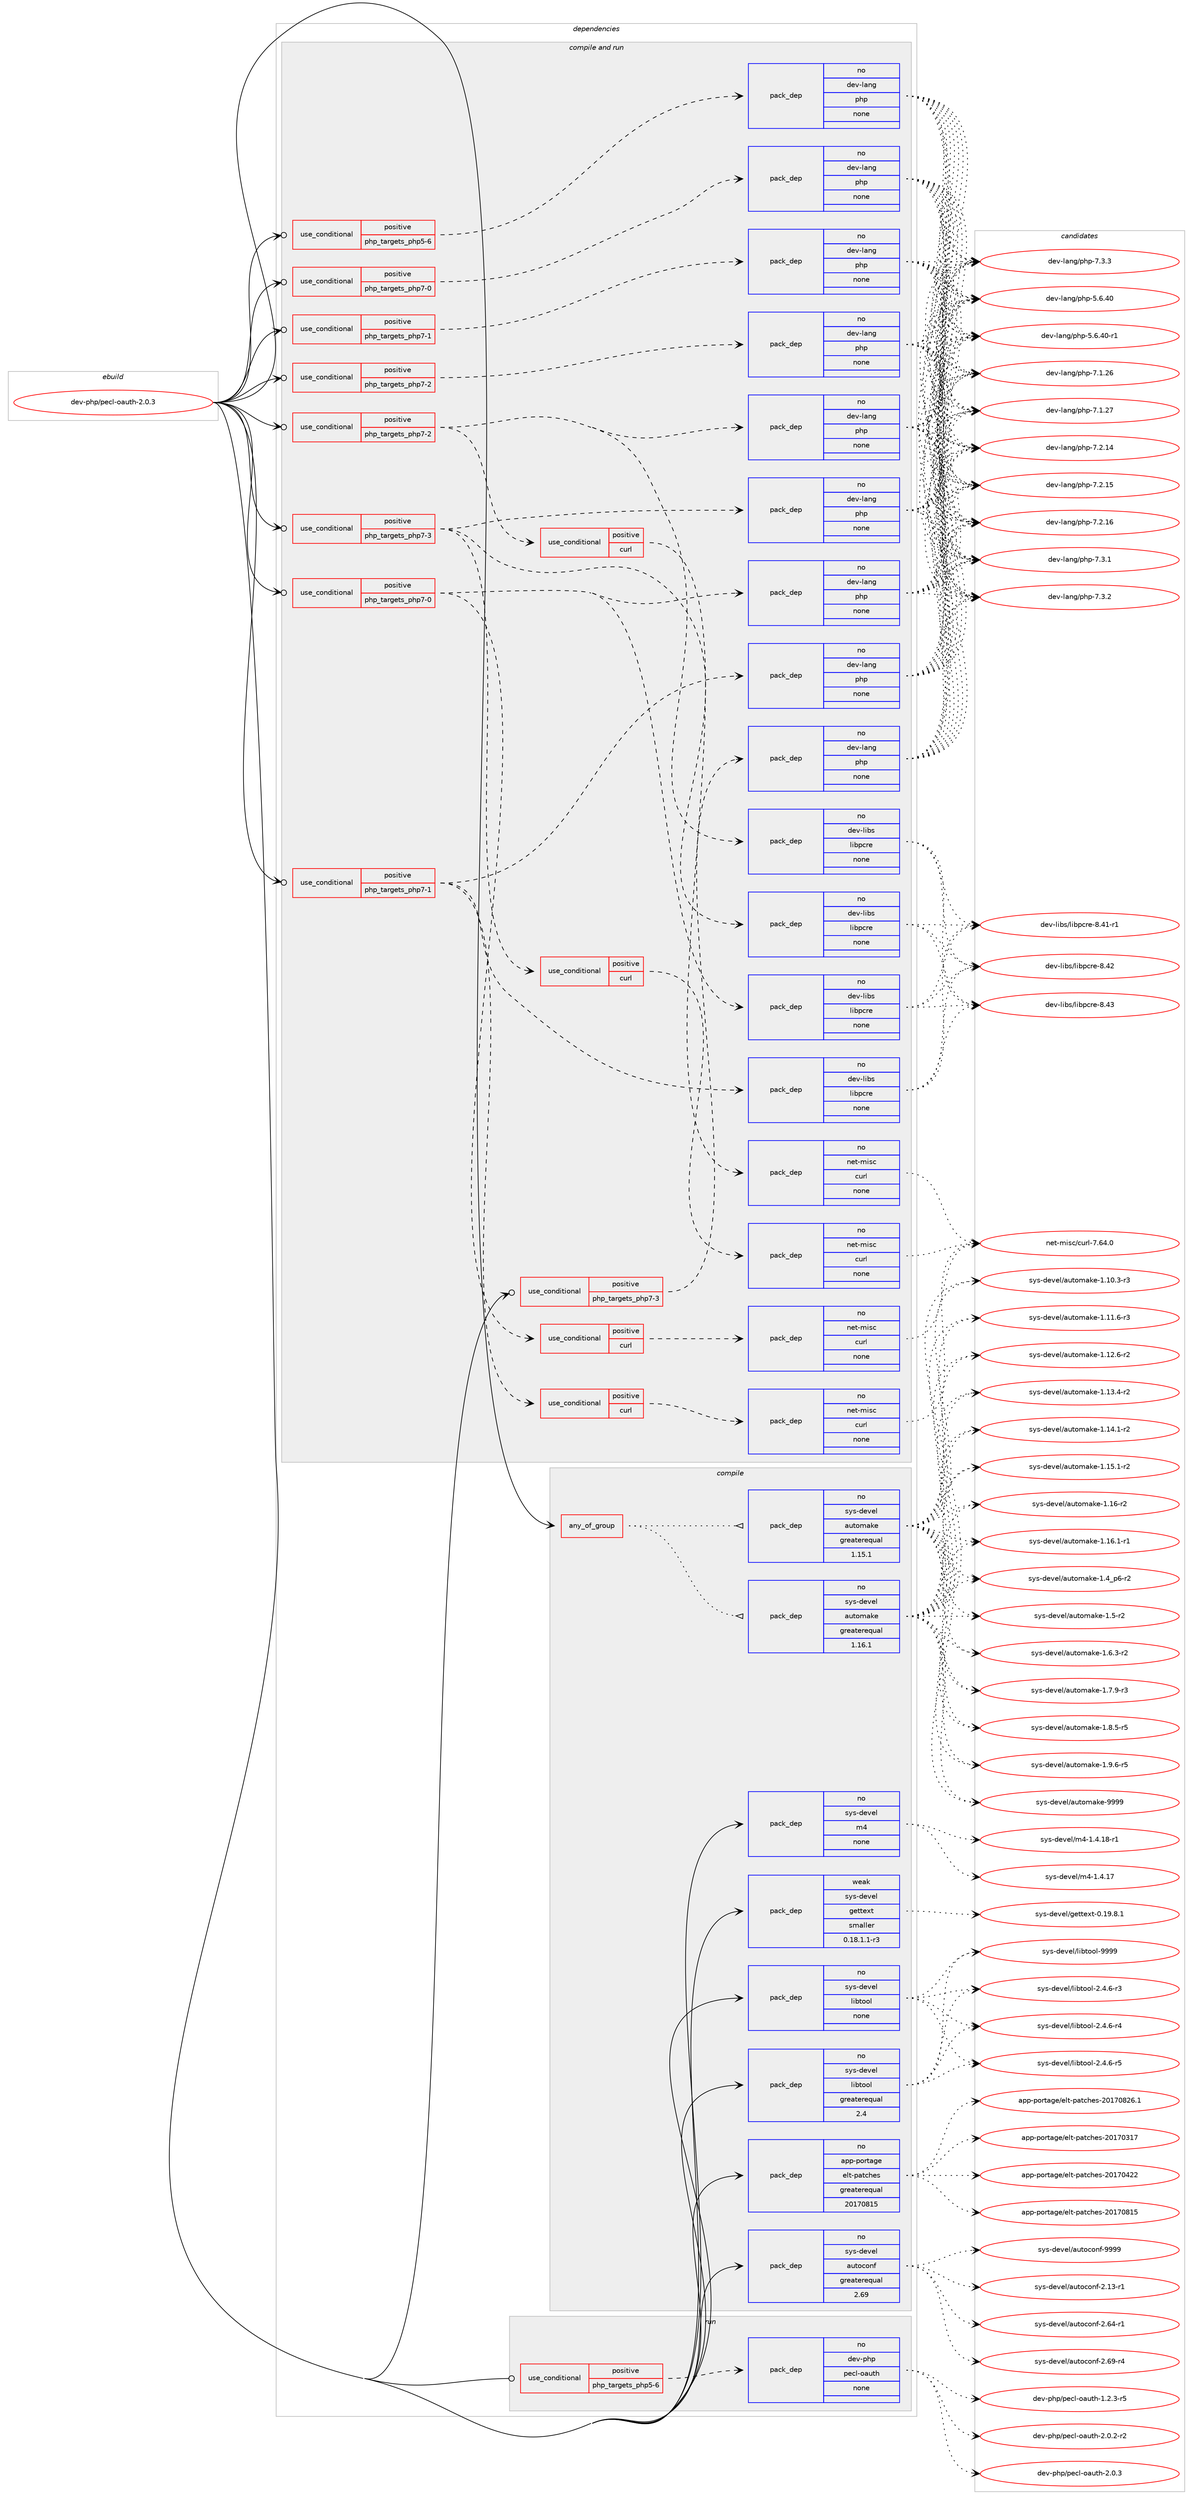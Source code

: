 digraph prolog {

# *************
# Graph options
# *************

newrank=true;
concentrate=true;
compound=true;
graph [rankdir=LR,fontname=Helvetica,fontsize=10,ranksep=1.5];#, ranksep=2.5, nodesep=0.2];
edge  [arrowhead=vee];
node  [fontname=Helvetica,fontsize=10];

# **********
# The ebuild
# **********

subgraph cluster_leftcol {
color=gray;
rank=same;
label=<<i>ebuild</i>>;
id [label="dev-php/pecl-oauth-2.0.3", color=red, width=4, href="../dev-php/pecl-oauth-2.0.3.svg"];
}

# ****************
# The dependencies
# ****************

subgraph cluster_midcol {
color=gray;
label=<<i>dependencies</i>>;
subgraph cluster_compile {
fillcolor="#eeeeee";
style=filled;
label=<<i>compile</i>>;
subgraph any22593 {
dependency1394749 [label=<<TABLE BORDER="0" CELLBORDER="1" CELLSPACING="0" CELLPADDING="4"><TR><TD CELLPADDING="10">any_of_group</TD></TR></TABLE>>, shape=none, color=red];subgraph pack1001825 {
dependency1394750 [label=<<TABLE BORDER="0" CELLBORDER="1" CELLSPACING="0" CELLPADDING="4" WIDTH="220"><TR><TD ROWSPAN="6" CELLPADDING="30">pack_dep</TD></TR><TR><TD WIDTH="110">no</TD></TR><TR><TD>sys-devel</TD></TR><TR><TD>automake</TD></TR><TR><TD>greaterequal</TD></TR><TR><TD>1.16.1</TD></TR></TABLE>>, shape=none, color=blue];
}
dependency1394749:e -> dependency1394750:w [weight=20,style="dotted",arrowhead="oinv"];
subgraph pack1001826 {
dependency1394751 [label=<<TABLE BORDER="0" CELLBORDER="1" CELLSPACING="0" CELLPADDING="4" WIDTH="220"><TR><TD ROWSPAN="6" CELLPADDING="30">pack_dep</TD></TR><TR><TD WIDTH="110">no</TD></TR><TR><TD>sys-devel</TD></TR><TR><TD>automake</TD></TR><TR><TD>greaterequal</TD></TR><TR><TD>1.15.1</TD></TR></TABLE>>, shape=none, color=blue];
}
dependency1394749:e -> dependency1394751:w [weight=20,style="dotted",arrowhead="oinv"];
}
id:e -> dependency1394749:w [weight=20,style="solid",arrowhead="vee"];
subgraph pack1001827 {
dependency1394752 [label=<<TABLE BORDER="0" CELLBORDER="1" CELLSPACING="0" CELLPADDING="4" WIDTH="220"><TR><TD ROWSPAN="6" CELLPADDING="30">pack_dep</TD></TR><TR><TD WIDTH="110">no</TD></TR><TR><TD>app-portage</TD></TR><TR><TD>elt-patches</TD></TR><TR><TD>greaterequal</TD></TR><TR><TD>20170815</TD></TR></TABLE>>, shape=none, color=blue];
}
id:e -> dependency1394752:w [weight=20,style="solid",arrowhead="vee"];
subgraph pack1001828 {
dependency1394753 [label=<<TABLE BORDER="0" CELLBORDER="1" CELLSPACING="0" CELLPADDING="4" WIDTH="220"><TR><TD ROWSPAN="6" CELLPADDING="30">pack_dep</TD></TR><TR><TD WIDTH="110">no</TD></TR><TR><TD>sys-devel</TD></TR><TR><TD>autoconf</TD></TR><TR><TD>greaterequal</TD></TR><TR><TD>2.69</TD></TR></TABLE>>, shape=none, color=blue];
}
id:e -> dependency1394753:w [weight=20,style="solid",arrowhead="vee"];
subgraph pack1001829 {
dependency1394754 [label=<<TABLE BORDER="0" CELLBORDER="1" CELLSPACING="0" CELLPADDING="4" WIDTH="220"><TR><TD ROWSPAN="6" CELLPADDING="30">pack_dep</TD></TR><TR><TD WIDTH="110">no</TD></TR><TR><TD>sys-devel</TD></TR><TR><TD>libtool</TD></TR><TR><TD>greaterequal</TD></TR><TR><TD>2.4</TD></TR></TABLE>>, shape=none, color=blue];
}
id:e -> dependency1394754:w [weight=20,style="solid",arrowhead="vee"];
subgraph pack1001830 {
dependency1394755 [label=<<TABLE BORDER="0" CELLBORDER="1" CELLSPACING="0" CELLPADDING="4" WIDTH="220"><TR><TD ROWSPAN="6" CELLPADDING="30">pack_dep</TD></TR><TR><TD WIDTH="110">no</TD></TR><TR><TD>sys-devel</TD></TR><TR><TD>libtool</TD></TR><TR><TD>none</TD></TR><TR><TD></TD></TR></TABLE>>, shape=none, color=blue];
}
id:e -> dependency1394755:w [weight=20,style="solid",arrowhead="vee"];
subgraph pack1001831 {
dependency1394756 [label=<<TABLE BORDER="0" CELLBORDER="1" CELLSPACING="0" CELLPADDING="4" WIDTH="220"><TR><TD ROWSPAN="6" CELLPADDING="30">pack_dep</TD></TR><TR><TD WIDTH="110">no</TD></TR><TR><TD>sys-devel</TD></TR><TR><TD>m4</TD></TR><TR><TD>none</TD></TR><TR><TD></TD></TR></TABLE>>, shape=none, color=blue];
}
id:e -> dependency1394756:w [weight=20,style="solid",arrowhead="vee"];
subgraph pack1001832 {
dependency1394757 [label=<<TABLE BORDER="0" CELLBORDER="1" CELLSPACING="0" CELLPADDING="4" WIDTH="220"><TR><TD ROWSPAN="6" CELLPADDING="30">pack_dep</TD></TR><TR><TD WIDTH="110">weak</TD></TR><TR><TD>sys-devel</TD></TR><TR><TD>gettext</TD></TR><TR><TD>smaller</TD></TR><TR><TD>0.18.1.1-r3</TD></TR></TABLE>>, shape=none, color=blue];
}
id:e -> dependency1394757:w [weight=20,style="solid",arrowhead="vee"];
}
subgraph cluster_compileandrun {
fillcolor="#eeeeee";
style=filled;
label=<<i>compile and run</i>>;
subgraph cond369766 {
dependency1394758 [label=<<TABLE BORDER="0" CELLBORDER="1" CELLSPACING="0" CELLPADDING="4"><TR><TD ROWSPAN="3" CELLPADDING="10">use_conditional</TD></TR><TR><TD>positive</TD></TR><TR><TD>php_targets_php5-6</TD></TR></TABLE>>, shape=none, color=red];
subgraph pack1001833 {
dependency1394759 [label=<<TABLE BORDER="0" CELLBORDER="1" CELLSPACING="0" CELLPADDING="4" WIDTH="220"><TR><TD ROWSPAN="6" CELLPADDING="30">pack_dep</TD></TR><TR><TD WIDTH="110">no</TD></TR><TR><TD>dev-lang</TD></TR><TR><TD>php</TD></TR><TR><TD>none</TD></TR><TR><TD></TD></TR></TABLE>>, shape=none, color=blue];
}
dependency1394758:e -> dependency1394759:w [weight=20,style="dashed",arrowhead="vee"];
}
id:e -> dependency1394758:w [weight=20,style="solid",arrowhead="odotvee"];
subgraph cond369767 {
dependency1394760 [label=<<TABLE BORDER="0" CELLBORDER="1" CELLSPACING="0" CELLPADDING="4"><TR><TD ROWSPAN="3" CELLPADDING="10">use_conditional</TD></TR><TR><TD>positive</TD></TR><TR><TD>php_targets_php7-0</TD></TR></TABLE>>, shape=none, color=red];
subgraph pack1001834 {
dependency1394761 [label=<<TABLE BORDER="0" CELLBORDER="1" CELLSPACING="0" CELLPADDING="4" WIDTH="220"><TR><TD ROWSPAN="6" CELLPADDING="30">pack_dep</TD></TR><TR><TD WIDTH="110">no</TD></TR><TR><TD>dev-lang</TD></TR><TR><TD>php</TD></TR><TR><TD>none</TD></TR><TR><TD></TD></TR></TABLE>>, shape=none, color=blue];
}
dependency1394760:e -> dependency1394761:w [weight=20,style="dashed",arrowhead="vee"];
}
id:e -> dependency1394760:w [weight=20,style="solid",arrowhead="odotvee"];
subgraph cond369768 {
dependency1394762 [label=<<TABLE BORDER="0" CELLBORDER="1" CELLSPACING="0" CELLPADDING="4"><TR><TD ROWSPAN="3" CELLPADDING="10">use_conditional</TD></TR><TR><TD>positive</TD></TR><TR><TD>php_targets_php7-0</TD></TR></TABLE>>, shape=none, color=red];
subgraph pack1001835 {
dependency1394763 [label=<<TABLE BORDER="0" CELLBORDER="1" CELLSPACING="0" CELLPADDING="4" WIDTH="220"><TR><TD ROWSPAN="6" CELLPADDING="30">pack_dep</TD></TR><TR><TD WIDTH="110">no</TD></TR><TR><TD>dev-lang</TD></TR><TR><TD>php</TD></TR><TR><TD>none</TD></TR><TR><TD></TD></TR></TABLE>>, shape=none, color=blue];
}
dependency1394762:e -> dependency1394763:w [weight=20,style="dashed",arrowhead="vee"];
subgraph pack1001836 {
dependency1394764 [label=<<TABLE BORDER="0" CELLBORDER="1" CELLSPACING="0" CELLPADDING="4" WIDTH="220"><TR><TD ROWSPAN="6" CELLPADDING="30">pack_dep</TD></TR><TR><TD WIDTH="110">no</TD></TR><TR><TD>dev-libs</TD></TR><TR><TD>libpcre</TD></TR><TR><TD>none</TD></TR><TR><TD></TD></TR></TABLE>>, shape=none, color=blue];
}
dependency1394762:e -> dependency1394764:w [weight=20,style="dashed",arrowhead="vee"];
subgraph cond369769 {
dependency1394765 [label=<<TABLE BORDER="0" CELLBORDER="1" CELLSPACING="0" CELLPADDING="4"><TR><TD ROWSPAN="3" CELLPADDING="10">use_conditional</TD></TR><TR><TD>positive</TD></TR><TR><TD>curl</TD></TR></TABLE>>, shape=none, color=red];
subgraph pack1001837 {
dependency1394766 [label=<<TABLE BORDER="0" CELLBORDER="1" CELLSPACING="0" CELLPADDING="4" WIDTH="220"><TR><TD ROWSPAN="6" CELLPADDING="30">pack_dep</TD></TR><TR><TD WIDTH="110">no</TD></TR><TR><TD>net-misc</TD></TR><TR><TD>curl</TD></TR><TR><TD>none</TD></TR><TR><TD></TD></TR></TABLE>>, shape=none, color=blue];
}
dependency1394765:e -> dependency1394766:w [weight=20,style="dashed",arrowhead="vee"];
}
dependency1394762:e -> dependency1394765:w [weight=20,style="dashed",arrowhead="vee"];
}
id:e -> dependency1394762:w [weight=20,style="solid",arrowhead="odotvee"];
subgraph cond369770 {
dependency1394767 [label=<<TABLE BORDER="0" CELLBORDER="1" CELLSPACING="0" CELLPADDING="4"><TR><TD ROWSPAN="3" CELLPADDING="10">use_conditional</TD></TR><TR><TD>positive</TD></TR><TR><TD>php_targets_php7-1</TD></TR></TABLE>>, shape=none, color=red];
subgraph pack1001838 {
dependency1394768 [label=<<TABLE BORDER="0" CELLBORDER="1" CELLSPACING="0" CELLPADDING="4" WIDTH="220"><TR><TD ROWSPAN="6" CELLPADDING="30">pack_dep</TD></TR><TR><TD WIDTH="110">no</TD></TR><TR><TD>dev-lang</TD></TR><TR><TD>php</TD></TR><TR><TD>none</TD></TR><TR><TD></TD></TR></TABLE>>, shape=none, color=blue];
}
dependency1394767:e -> dependency1394768:w [weight=20,style="dashed",arrowhead="vee"];
}
id:e -> dependency1394767:w [weight=20,style="solid",arrowhead="odotvee"];
subgraph cond369771 {
dependency1394769 [label=<<TABLE BORDER="0" CELLBORDER="1" CELLSPACING="0" CELLPADDING="4"><TR><TD ROWSPAN="3" CELLPADDING="10">use_conditional</TD></TR><TR><TD>positive</TD></TR><TR><TD>php_targets_php7-1</TD></TR></TABLE>>, shape=none, color=red];
subgraph pack1001839 {
dependency1394770 [label=<<TABLE BORDER="0" CELLBORDER="1" CELLSPACING="0" CELLPADDING="4" WIDTH="220"><TR><TD ROWSPAN="6" CELLPADDING="30">pack_dep</TD></TR><TR><TD WIDTH="110">no</TD></TR><TR><TD>dev-lang</TD></TR><TR><TD>php</TD></TR><TR><TD>none</TD></TR><TR><TD></TD></TR></TABLE>>, shape=none, color=blue];
}
dependency1394769:e -> dependency1394770:w [weight=20,style="dashed",arrowhead="vee"];
subgraph pack1001840 {
dependency1394771 [label=<<TABLE BORDER="0" CELLBORDER="1" CELLSPACING="0" CELLPADDING="4" WIDTH="220"><TR><TD ROWSPAN="6" CELLPADDING="30">pack_dep</TD></TR><TR><TD WIDTH="110">no</TD></TR><TR><TD>dev-libs</TD></TR><TR><TD>libpcre</TD></TR><TR><TD>none</TD></TR><TR><TD></TD></TR></TABLE>>, shape=none, color=blue];
}
dependency1394769:e -> dependency1394771:w [weight=20,style="dashed",arrowhead="vee"];
subgraph cond369772 {
dependency1394772 [label=<<TABLE BORDER="0" CELLBORDER="1" CELLSPACING="0" CELLPADDING="4"><TR><TD ROWSPAN="3" CELLPADDING="10">use_conditional</TD></TR><TR><TD>positive</TD></TR><TR><TD>curl</TD></TR></TABLE>>, shape=none, color=red];
subgraph pack1001841 {
dependency1394773 [label=<<TABLE BORDER="0" CELLBORDER="1" CELLSPACING="0" CELLPADDING="4" WIDTH="220"><TR><TD ROWSPAN="6" CELLPADDING="30">pack_dep</TD></TR><TR><TD WIDTH="110">no</TD></TR><TR><TD>net-misc</TD></TR><TR><TD>curl</TD></TR><TR><TD>none</TD></TR><TR><TD></TD></TR></TABLE>>, shape=none, color=blue];
}
dependency1394772:e -> dependency1394773:w [weight=20,style="dashed",arrowhead="vee"];
}
dependency1394769:e -> dependency1394772:w [weight=20,style="dashed",arrowhead="vee"];
}
id:e -> dependency1394769:w [weight=20,style="solid",arrowhead="odotvee"];
subgraph cond369773 {
dependency1394774 [label=<<TABLE BORDER="0" CELLBORDER="1" CELLSPACING="0" CELLPADDING="4"><TR><TD ROWSPAN="3" CELLPADDING="10">use_conditional</TD></TR><TR><TD>positive</TD></TR><TR><TD>php_targets_php7-2</TD></TR></TABLE>>, shape=none, color=red];
subgraph pack1001842 {
dependency1394775 [label=<<TABLE BORDER="0" CELLBORDER="1" CELLSPACING="0" CELLPADDING="4" WIDTH="220"><TR><TD ROWSPAN="6" CELLPADDING="30">pack_dep</TD></TR><TR><TD WIDTH="110">no</TD></TR><TR><TD>dev-lang</TD></TR><TR><TD>php</TD></TR><TR><TD>none</TD></TR><TR><TD></TD></TR></TABLE>>, shape=none, color=blue];
}
dependency1394774:e -> dependency1394775:w [weight=20,style="dashed",arrowhead="vee"];
}
id:e -> dependency1394774:w [weight=20,style="solid",arrowhead="odotvee"];
subgraph cond369774 {
dependency1394776 [label=<<TABLE BORDER="0" CELLBORDER="1" CELLSPACING="0" CELLPADDING="4"><TR><TD ROWSPAN="3" CELLPADDING="10">use_conditional</TD></TR><TR><TD>positive</TD></TR><TR><TD>php_targets_php7-2</TD></TR></TABLE>>, shape=none, color=red];
subgraph pack1001843 {
dependency1394777 [label=<<TABLE BORDER="0" CELLBORDER="1" CELLSPACING="0" CELLPADDING="4" WIDTH="220"><TR><TD ROWSPAN="6" CELLPADDING="30">pack_dep</TD></TR><TR><TD WIDTH="110">no</TD></TR><TR><TD>dev-lang</TD></TR><TR><TD>php</TD></TR><TR><TD>none</TD></TR><TR><TD></TD></TR></TABLE>>, shape=none, color=blue];
}
dependency1394776:e -> dependency1394777:w [weight=20,style="dashed",arrowhead="vee"];
subgraph pack1001844 {
dependency1394778 [label=<<TABLE BORDER="0" CELLBORDER="1" CELLSPACING="0" CELLPADDING="4" WIDTH="220"><TR><TD ROWSPAN="6" CELLPADDING="30">pack_dep</TD></TR><TR><TD WIDTH="110">no</TD></TR><TR><TD>dev-libs</TD></TR><TR><TD>libpcre</TD></TR><TR><TD>none</TD></TR><TR><TD></TD></TR></TABLE>>, shape=none, color=blue];
}
dependency1394776:e -> dependency1394778:w [weight=20,style="dashed",arrowhead="vee"];
subgraph cond369775 {
dependency1394779 [label=<<TABLE BORDER="0" CELLBORDER="1" CELLSPACING="0" CELLPADDING="4"><TR><TD ROWSPAN="3" CELLPADDING="10">use_conditional</TD></TR><TR><TD>positive</TD></TR><TR><TD>curl</TD></TR></TABLE>>, shape=none, color=red];
subgraph pack1001845 {
dependency1394780 [label=<<TABLE BORDER="0" CELLBORDER="1" CELLSPACING="0" CELLPADDING="4" WIDTH="220"><TR><TD ROWSPAN="6" CELLPADDING="30">pack_dep</TD></TR><TR><TD WIDTH="110">no</TD></TR><TR><TD>net-misc</TD></TR><TR><TD>curl</TD></TR><TR><TD>none</TD></TR><TR><TD></TD></TR></TABLE>>, shape=none, color=blue];
}
dependency1394779:e -> dependency1394780:w [weight=20,style="dashed",arrowhead="vee"];
}
dependency1394776:e -> dependency1394779:w [weight=20,style="dashed",arrowhead="vee"];
}
id:e -> dependency1394776:w [weight=20,style="solid",arrowhead="odotvee"];
subgraph cond369776 {
dependency1394781 [label=<<TABLE BORDER="0" CELLBORDER="1" CELLSPACING="0" CELLPADDING="4"><TR><TD ROWSPAN="3" CELLPADDING="10">use_conditional</TD></TR><TR><TD>positive</TD></TR><TR><TD>php_targets_php7-3</TD></TR></TABLE>>, shape=none, color=red];
subgraph pack1001846 {
dependency1394782 [label=<<TABLE BORDER="0" CELLBORDER="1" CELLSPACING="0" CELLPADDING="4" WIDTH="220"><TR><TD ROWSPAN="6" CELLPADDING="30">pack_dep</TD></TR><TR><TD WIDTH="110">no</TD></TR><TR><TD>dev-lang</TD></TR><TR><TD>php</TD></TR><TR><TD>none</TD></TR><TR><TD></TD></TR></TABLE>>, shape=none, color=blue];
}
dependency1394781:e -> dependency1394782:w [weight=20,style="dashed",arrowhead="vee"];
}
id:e -> dependency1394781:w [weight=20,style="solid",arrowhead="odotvee"];
subgraph cond369777 {
dependency1394783 [label=<<TABLE BORDER="0" CELLBORDER="1" CELLSPACING="0" CELLPADDING="4"><TR><TD ROWSPAN="3" CELLPADDING="10">use_conditional</TD></TR><TR><TD>positive</TD></TR><TR><TD>php_targets_php7-3</TD></TR></TABLE>>, shape=none, color=red];
subgraph pack1001847 {
dependency1394784 [label=<<TABLE BORDER="0" CELLBORDER="1" CELLSPACING="0" CELLPADDING="4" WIDTH="220"><TR><TD ROWSPAN="6" CELLPADDING="30">pack_dep</TD></TR><TR><TD WIDTH="110">no</TD></TR><TR><TD>dev-lang</TD></TR><TR><TD>php</TD></TR><TR><TD>none</TD></TR><TR><TD></TD></TR></TABLE>>, shape=none, color=blue];
}
dependency1394783:e -> dependency1394784:w [weight=20,style="dashed",arrowhead="vee"];
subgraph pack1001848 {
dependency1394785 [label=<<TABLE BORDER="0" CELLBORDER="1" CELLSPACING="0" CELLPADDING="4" WIDTH="220"><TR><TD ROWSPAN="6" CELLPADDING="30">pack_dep</TD></TR><TR><TD WIDTH="110">no</TD></TR><TR><TD>dev-libs</TD></TR><TR><TD>libpcre</TD></TR><TR><TD>none</TD></TR><TR><TD></TD></TR></TABLE>>, shape=none, color=blue];
}
dependency1394783:e -> dependency1394785:w [weight=20,style="dashed",arrowhead="vee"];
subgraph cond369778 {
dependency1394786 [label=<<TABLE BORDER="0" CELLBORDER="1" CELLSPACING="0" CELLPADDING="4"><TR><TD ROWSPAN="3" CELLPADDING="10">use_conditional</TD></TR><TR><TD>positive</TD></TR><TR><TD>curl</TD></TR></TABLE>>, shape=none, color=red];
subgraph pack1001849 {
dependency1394787 [label=<<TABLE BORDER="0" CELLBORDER="1" CELLSPACING="0" CELLPADDING="4" WIDTH="220"><TR><TD ROWSPAN="6" CELLPADDING="30">pack_dep</TD></TR><TR><TD WIDTH="110">no</TD></TR><TR><TD>net-misc</TD></TR><TR><TD>curl</TD></TR><TR><TD>none</TD></TR><TR><TD></TD></TR></TABLE>>, shape=none, color=blue];
}
dependency1394786:e -> dependency1394787:w [weight=20,style="dashed",arrowhead="vee"];
}
dependency1394783:e -> dependency1394786:w [weight=20,style="dashed",arrowhead="vee"];
}
id:e -> dependency1394783:w [weight=20,style="solid",arrowhead="odotvee"];
}
subgraph cluster_run {
fillcolor="#eeeeee";
style=filled;
label=<<i>run</i>>;
subgraph cond369779 {
dependency1394788 [label=<<TABLE BORDER="0" CELLBORDER="1" CELLSPACING="0" CELLPADDING="4"><TR><TD ROWSPAN="3" CELLPADDING="10">use_conditional</TD></TR><TR><TD>positive</TD></TR><TR><TD>php_targets_php5-6</TD></TR></TABLE>>, shape=none, color=red];
subgraph pack1001850 {
dependency1394789 [label=<<TABLE BORDER="0" CELLBORDER="1" CELLSPACING="0" CELLPADDING="4" WIDTH="220"><TR><TD ROWSPAN="6" CELLPADDING="30">pack_dep</TD></TR><TR><TD WIDTH="110">no</TD></TR><TR><TD>dev-php</TD></TR><TR><TD>pecl-oauth</TD></TR><TR><TD>none</TD></TR><TR><TD></TD></TR></TABLE>>, shape=none, color=blue];
}
dependency1394788:e -> dependency1394789:w [weight=20,style="dashed",arrowhead="vee"];
}
id:e -> dependency1394788:w [weight=20,style="solid",arrowhead="odot"];
}
}

# **************
# The candidates
# **************

subgraph cluster_choices {
rank=same;
color=gray;
label=<<i>candidates</i>>;

subgraph choice1001825 {
color=black;
nodesep=1;
choice11512111545100101118101108479711711611110997107101454946494846514511451 [label="sys-devel/automake-1.10.3-r3", color=red, width=4,href="../sys-devel/automake-1.10.3-r3.svg"];
choice11512111545100101118101108479711711611110997107101454946494946544511451 [label="sys-devel/automake-1.11.6-r3", color=red, width=4,href="../sys-devel/automake-1.11.6-r3.svg"];
choice11512111545100101118101108479711711611110997107101454946495046544511450 [label="sys-devel/automake-1.12.6-r2", color=red, width=4,href="../sys-devel/automake-1.12.6-r2.svg"];
choice11512111545100101118101108479711711611110997107101454946495146524511450 [label="sys-devel/automake-1.13.4-r2", color=red, width=4,href="../sys-devel/automake-1.13.4-r2.svg"];
choice11512111545100101118101108479711711611110997107101454946495246494511450 [label="sys-devel/automake-1.14.1-r2", color=red, width=4,href="../sys-devel/automake-1.14.1-r2.svg"];
choice11512111545100101118101108479711711611110997107101454946495346494511450 [label="sys-devel/automake-1.15.1-r2", color=red, width=4,href="../sys-devel/automake-1.15.1-r2.svg"];
choice1151211154510010111810110847971171161111099710710145494649544511450 [label="sys-devel/automake-1.16-r2", color=red, width=4,href="../sys-devel/automake-1.16-r2.svg"];
choice11512111545100101118101108479711711611110997107101454946495446494511449 [label="sys-devel/automake-1.16.1-r1", color=red, width=4,href="../sys-devel/automake-1.16.1-r1.svg"];
choice115121115451001011181011084797117116111109971071014549465295112544511450 [label="sys-devel/automake-1.4_p6-r2", color=red, width=4,href="../sys-devel/automake-1.4_p6-r2.svg"];
choice11512111545100101118101108479711711611110997107101454946534511450 [label="sys-devel/automake-1.5-r2", color=red, width=4,href="../sys-devel/automake-1.5-r2.svg"];
choice115121115451001011181011084797117116111109971071014549465446514511450 [label="sys-devel/automake-1.6.3-r2", color=red, width=4,href="../sys-devel/automake-1.6.3-r2.svg"];
choice115121115451001011181011084797117116111109971071014549465546574511451 [label="sys-devel/automake-1.7.9-r3", color=red, width=4,href="../sys-devel/automake-1.7.9-r3.svg"];
choice115121115451001011181011084797117116111109971071014549465646534511453 [label="sys-devel/automake-1.8.5-r5", color=red, width=4,href="../sys-devel/automake-1.8.5-r5.svg"];
choice115121115451001011181011084797117116111109971071014549465746544511453 [label="sys-devel/automake-1.9.6-r5", color=red, width=4,href="../sys-devel/automake-1.9.6-r5.svg"];
choice115121115451001011181011084797117116111109971071014557575757 [label="sys-devel/automake-9999", color=red, width=4,href="../sys-devel/automake-9999.svg"];
dependency1394750:e -> choice11512111545100101118101108479711711611110997107101454946494846514511451:w [style=dotted,weight="100"];
dependency1394750:e -> choice11512111545100101118101108479711711611110997107101454946494946544511451:w [style=dotted,weight="100"];
dependency1394750:e -> choice11512111545100101118101108479711711611110997107101454946495046544511450:w [style=dotted,weight="100"];
dependency1394750:e -> choice11512111545100101118101108479711711611110997107101454946495146524511450:w [style=dotted,weight="100"];
dependency1394750:e -> choice11512111545100101118101108479711711611110997107101454946495246494511450:w [style=dotted,weight="100"];
dependency1394750:e -> choice11512111545100101118101108479711711611110997107101454946495346494511450:w [style=dotted,weight="100"];
dependency1394750:e -> choice1151211154510010111810110847971171161111099710710145494649544511450:w [style=dotted,weight="100"];
dependency1394750:e -> choice11512111545100101118101108479711711611110997107101454946495446494511449:w [style=dotted,weight="100"];
dependency1394750:e -> choice115121115451001011181011084797117116111109971071014549465295112544511450:w [style=dotted,weight="100"];
dependency1394750:e -> choice11512111545100101118101108479711711611110997107101454946534511450:w [style=dotted,weight="100"];
dependency1394750:e -> choice115121115451001011181011084797117116111109971071014549465446514511450:w [style=dotted,weight="100"];
dependency1394750:e -> choice115121115451001011181011084797117116111109971071014549465546574511451:w [style=dotted,weight="100"];
dependency1394750:e -> choice115121115451001011181011084797117116111109971071014549465646534511453:w [style=dotted,weight="100"];
dependency1394750:e -> choice115121115451001011181011084797117116111109971071014549465746544511453:w [style=dotted,weight="100"];
dependency1394750:e -> choice115121115451001011181011084797117116111109971071014557575757:w [style=dotted,weight="100"];
}
subgraph choice1001826 {
color=black;
nodesep=1;
choice11512111545100101118101108479711711611110997107101454946494846514511451 [label="sys-devel/automake-1.10.3-r3", color=red, width=4,href="../sys-devel/automake-1.10.3-r3.svg"];
choice11512111545100101118101108479711711611110997107101454946494946544511451 [label="sys-devel/automake-1.11.6-r3", color=red, width=4,href="../sys-devel/automake-1.11.6-r3.svg"];
choice11512111545100101118101108479711711611110997107101454946495046544511450 [label="sys-devel/automake-1.12.6-r2", color=red, width=4,href="../sys-devel/automake-1.12.6-r2.svg"];
choice11512111545100101118101108479711711611110997107101454946495146524511450 [label="sys-devel/automake-1.13.4-r2", color=red, width=4,href="../sys-devel/automake-1.13.4-r2.svg"];
choice11512111545100101118101108479711711611110997107101454946495246494511450 [label="sys-devel/automake-1.14.1-r2", color=red, width=4,href="../sys-devel/automake-1.14.1-r2.svg"];
choice11512111545100101118101108479711711611110997107101454946495346494511450 [label="sys-devel/automake-1.15.1-r2", color=red, width=4,href="../sys-devel/automake-1.15.1-r2.svg"];
choice1151211154510010111810110847971171161111099710710145494649544511450 [label="sys-devel/automake-1.16-r2", color=red, width=4,href="../sys-devel/automake-1.16-r2.svg"];
choice11512111545100101118101108479711711611110997107101454946495446494511449 [label="sys-devel/automake-1.16.1-r1", color=red, width=4,href="../sys-devel/automake-1.16.1-r1.svg"];
choice115121115451001011181011084797117116111109971071014549465295112544511450 [label="sys-devel/automake-1.4_p6-r2", color=red, width=4,href="../sys-devel/automake-1.4_p6-r2.svg"];
choice11512111545100101118101108479711711611110997107101454946534511450 [label="sys-devel/automake-1.5-r2", color=red, width=4,href="../sys-devel/automake-1.5-r2.svg"];
choice115121115451001011181011084797117116111109971071014549465446514511450 [label="sys-devel/automake-1.6.3-r2", color=red, width=4,href="../sys-devel/automake-1.6.3-r2.svg"];
choice115121115451001011181011084797117116111109971071014549465546574511451 [label="sys-devel/automake-1.7.9-r3", color=red, width=4,href="../sys-devel/automake-1.7.9-r3.svg"];
choice115121115451001011181011084797117116111109971071014549465646534511453 [label="sys-devel/automake-1.8.5-r5", color=red, width=4,href="../sys-devel/automake-1.8.5-r5.svg"];
choice115121115451001011181011084797117116111109971071014549465746544511453 [label="sys-devel/automake-1.9.6-r5", color=red, width=4,href="../sys-devel/automake-1.9.6-r5.svg"];
choice115121115451001011181011084797117116111109971071014557575757 [label="sys-devel/automake-9999", color=red, width=4,href="../sys-devel/automake-9999.svg"];
dependency1394751:e -> choice11512111545100101118101108479711711611110997107101454946494846514511451:w [style=dotted,weight="100"];
dependency1394751:e -> choice11512111545100101118101108479711711611110997107101454946494946544511451:w [style=dotted,weight="100"];
dependency1394751:e -> choice11512111545100101118101108479711711611110997107101454946495046544511450:w [style=dotted,weight="100"];
dependency1394751:e -> choice11512111545100101118101108479711711611110997107101454946495146524511450:w [style=dotted,weight="100"];
dependency1394751:e -> choice11512111545100101118101108479711711611110997107101454946495246494511450:w [style=dotted,weight="100"];
dependency1394751:e -> choice11512111545100101118101108479711711611110997107101454946495346494511450:w [style=dotted,weight="100"];
dependency1394751:e -> choice1151211154510010111810110847971171161111099710710145494649544511450:w [style=dotted,weight="100"];
dependency1394751:e -> choice11512111545100101118101108479711711611110997107101454946495446494511449:w [style=dotted,weight="100"];
dependency1394751:e -> choice115121115451001011181011084797117116111109971071014549465295112544511450:w [style=dotted,weight="100"];
dependency1394751:e -> choice11512111545100101118101108479711711611110997107101454946534511450:w [style=dotted,weight="100"];
dependency1394751:e -> choice115121115451001011181011084797117116111109971071014549465446514511450:w [style=dotted,weight="100"];
dependency1394751:e -> choice115121115451001011181011084797117116111109971071014549465546574511451:w [style=dotted,weight="100"];
dependency1394751:e -> choice115121115451001011181011084797117116111109971071014549465646534511453:w [style=dotted,weight="100"];
dependency1394751:e -> choice115121115451001011181011084797117116111109971071014549465746544511453:w [style=dotted,weight="100"];
dependency1394751:e -> choice115121115451001011181011084797117116111109971071014557575757:w [style=dotted,weight="100"];
}
subgraph choice1001827 {
color=black;
nodesep=1;
choice97112112451121111141169710310147101108116451129711699104101115455048495548514955 [label="app-portage/elt-patches-20170317", color=red, width=4,href="../app-portage/elt-patches-20170317.svg"];
choice97112112451121111141169710310147101108116451129711699104101115455048495548525050 [label="app-portage/elt-patches-20170422", color=red, width=4,href="../app-portage/elt-patches-20170422.svg"];
choice97112112451121111141169710310147101108116451129711699104101115455048495548564953 [label="app-portage/elt-patches-20170815", color=red, width=4,href="../app-portage/elt-patches-20170815.svg"];
choice971121124511211111411697103101471011081164511297116991041011154550484955485650544649 [label="app-portage/elt-patches-20170826.1", color=red, width=4,href="../app-portage/elt-patches-20170826.1.svg"];
dependency1394752:e -> choice97112112451121111141169710310147101108116451129711699104101115455048495548514955:w [style=dotted,weight="100"];
dependency1394752:e -> choice97112112451121111141169710310147101108116451129711699104101115455048495548525050:w [style=dotted,weight="100"];
dependency1394752:e -> choice97112112451121111141169710310147101108116451129711699104101115455048495548564953:w [style=dotted,weight="100"];
dependency1394752:e -> choice971121124511211111411697103101471011081164511297116991041011154550484955485650544649:w [style=dotted,weight="100"];
}
subgraph choice1001828 {
color=black;
nodesep=1;
choice1151211154510010111810110847971171161119911111010245504649514511449 [label="sys-devel/autoconf-2.13-r1", color=red, width=4,href="../sys-devel/autoconf-2.13-r1.svg"];
choice1151211154510010111810110847971171161119911111010245504654524511449 [label="sys-devel/autoconf-2.64-r1", color=red, width=4,href="../sys-devel/autoconf-2.64-r1.svg"];
choice1151211154510010111810110847971171161119911111010245504654574511452 [label="sys-devel/autoconf-2.69-r4", color=red, width=4,href="../sys-devel/autoconf-2.69-r4.svg"];
choice115121115451001011181011084797117116111991111101024557575757 [label="sys-devel/autoconf-9999", color=red, width=4,href="../sys-devel/autoconf-9999.svg"];
dependency1394753:e -> choice1151211154510010111810110847971171161119911111010245504649514511449:w [style=dotted,weight="100"];
dependency1394753:e -> choice1151211154510010111810110847971171161119911111010245504654524511449:w [style=dotted,weight="100"];
dependency1394753:e -> choice1151211154510010111810110847971171161119911111010245504654574511452:w [style=dotted,weight="100"];
dependency1394753:e -> choice115121115451001011181011084797117116111991111101024557575757:w [style=dotted,weight="100"];
}
subgraph choice1001829 {
color=black;
nodesep=1;
choice1151211154510010111810110847108105981161111111084550465246544511451 [label="sys-devel/libtool-2.4.6-r3", color=red, width=4,href="../sys-devel/libtool-2.4.6-r3.svg"];
choice1151211154510010111810110847108105981161111111084550465246544511452 [label="sys-devel/libtool-2.4.6-r4", color=red, width=4,href="../sys-devel/libtool-2.4.6-r4.svg"];
choice1151211154510010111810110847108105981161111111084550465246544511453 [label="sys-devel/libtool-2.4.6-r5", color=red, width=4,href="../sys-devel/libtool-2.4.6-r5.svg"];
choice1151211154510010111810110847108105981161111111084557575757 [label="sys-devel/libtool-9999", color=red, width=4,href="../sys-devel/libtool-9999.svg"];
dependency1394754:e -> choice1151211154510010111810110847108105981161111111084550465246544511451:w [style=dotted,weight="100"];
dependency1394754:e -> choice1151211154510010111810110847108105981161111111084550465246544511452:w [style=dotted,weight="100"];
dependency1394754:e -> choice1151211154510010111810110847108105981161111111084550465246544511453:w [style=dotted,weight="100"];
dependency1394754:e -> choice1151211154510010111810110847108105981161111111084557575757:w [style=dotted,weight="100"];
}
subgraph choice1001830 {
color=black;
nodesep=1;
choice1151211154510010111810110847108105981161111111084550465246544511451 [label="sys-devel/libtool-2.4.6-r3", color=red, width=4,href="../sys-devel/libtool-2.4.6-r3.svg"];
choice1151211154510010111810110847108105981161111111084550465246544511452 [label="sys-devel/libtool-2.4.6-r4", color=red, width=4,href="../sys-devel/libtool-2.4.6-r4.svg"];
choice1151211154510010111810110847108105981161111111084550465246544511453 [label="sys-devel/libtool-2.4.6-r5", color=red, width=4,href="../sys-devel/libtool-2.4.6-r5.svg"];
choice1151211154510010111810110847108105981161111111084557575757 [label="sys-devel/libtool-9999", color=red, width=4,href="../sys-devel/libtool-9999.svg"];
dependency1394755:e -> choice1151211154510010111810110847108105981161111111084550465246544511451:w [style=dotted,weight="100"];
dependency1394755:e -> choice1151211154510010111810110847108105981161111111084550465246544511452:w [style=dotted,weight="100"];
dependency1394755:e -> choice1151211154510010111810110847108105981161111111084550465246544511453:w [style=dotted,weight="100"];
dependency1394755:e -> choice1151211154510010111810110847108105981161111111084557575757:w [style=dotted,weight="100"];
}
subgraph choice1001831 {
color=black;
nodesep=1;
choice11512111545100101118101108471095245494652464955 [label="sys-devel/m4-1.4.17", color=red, width=4,href="../sys-devel/m4-1.4.17.svg"];
choice115121115451001011181011084710952454946524649564511449 [label="sys-devel/m4-1.4.18-r1", color=red, width=4,href="../sys-devel/m4-1.4.18-r1.svg"];
dependency1394756:e -> choice11512111545100101118101108471095245494652464955:w [style=dotted,weight="100"];
dependency1394756:e -> choice115121115451001011181011084710952454946524649564511449:w [style=dotted,weight="100"];
}
subgraph choice1001832 {
color=black;
nodesep=1;
choice1151211154510010111810110847103101116116101120116454846495746564649 [label="sys-devel/gettext-0.19.8.1", color=red, width=4,href="../sys-devel/gettext-0.19.8.1.svg"];
dependency1394757:e -> choice1151211154510010111810110847103101116116101120116454846495746564649:w [style=dotted,weight="100"];
}
subgraph choice1001833 {
color=black;
nodesep=1;
choice10010111845108971101034711210411245534654465248 [label="dev-lang/php-5.6.40", color=red, width=4,href="../dev-lang/php-5.6.40.svg"];
choice100101118451089711010347112104112455346544652484511449 [label="dev-lang/php-5.6.40-r1", color=red, width=4,href="../dev-lang/php-5.6.40-r1.svg"];
choice10010111845108971101034711210411245554649465054 [label="dev-lang/php-7.1.26", color=red, width=4,href="../dev-lang/php-7.1.26.svg"];
choice10010111845108971101034711210411245554649465055 [label="dev-lang/php-7.1.27", color=red, width=4,href="../dev-lang/php-7.1.27.svg"];
choice10010111845108971101034711210411245554650464952 [label="dev-lang/php-7.2.14", color=red, width=4,href="../dev-lang/php-7.2.14.svg"];
choice10010111845108971101034711210411245554650464953 [label="dev-lang/php-7.2.15", color=red, width=4,href="../dev-lang/php-7.2.15.svg"];
choice10010111845108971101034711210411245554650464954 [label="dev-lang/php-7.2.16", color=red, width=4,href="../dev-lang/php-7.2.16.svg"];
choice100101118451089711010347112104112455546514649 [label="dev-lang/php-7.3.1", color=red, width=4,href="../dev-lang/php-7.3.1.svg"];
choice100101118451089711010347112104112455546514650 [label="dev-lang/php-7.3.2", color=red, width=4,href="../dev-lang/php-7.3.2.svg"];
choice100101118451089711010347112104112455546514651 [label="dev-lang/php-7.3.3", color=red, width=4,href="../dev-lang/php-7.3.3.svg"];
dependency1394759:e -> choice10010111845108971101034711210411245534654465248:w [style=dotted,weight="100"];
dependency1394759:e -> choice100101118451089711010347112104112455346544652484511449:w [style=dotted,weight="100"];
dependency1394759:e -> choice10010111845108971101034711210411245554649465054:w [style=dotted,weight="100"];
dependency1394759:e -> choice10010111845108971101034711210411245554649465055:w [style=dotted,weight="100"];
dependency1394759:e -> choice10010111845108971101034711210411245554650464952:w [style=dotted,weight="100"];
dependency1394759:e -> choice10010111845108971101034711210411245554650464953:w [style=dotted,weight="100"];
dependency1394759:e -> choice10010111845108971101034711210411245554650464954:w [style=dotted,weight="100"];
dependency1394759:e -> choice100101118451089711010347112104112455546514649:w [style=dotted,weight="100"];
dependency1394759:e -> choice100101118451089711010347112104112455546514650:w [style=dotted,weight="100"];
dependency1394759:e -> choice100101118451089711010347112104112455546514651:w [style=dotted,weight="100"];
}
subgraph choice1001834 {
color=black;
nodesep=1;
choice10010111845108971101034711210411245534654465248 [label="dev-lang/php-5.6.40", color=red, width=4,href="../dev-lang/php-5.6.40.svg"];
choice100101118451089711010347112104112455346544652484511449 [label="dev-lang/php-5.6.40-r1", color=red, width=4,href="../dev-lang/php-5.6.40-r1.svg"];
choice10010111845108971101034711210411245554649465054 [label="dev-lang/php-7.1.26", color=red, width=4,href="../dev-lang/php-7.1.26.svg"];
choice10010111845108971101034711210411245554649465055 [label="dev-lang/php-7.1.27", color=red, width=4,href="../dev-lang/php-7.1.27.svg"];
choice10010111845108971101034711210411245554650464952 [label="dev-lang/php-7.2.14", color=red, width=4,href="../dev-lang/php-7.2.14.svg"];
choice10010111845108971101034711210411245554650464953 [label="dev-lang/php-7.2.15", color=red, width=4,href="../dev-lang/php-7.2.15.svg"];
choice10010111845108971101034711210411245554650464954 [label="dev-lang/php-7.2.16", color=red, width=4,href="../dev-lang/php-7.2.16.svg"];
choice100101118451089711010347112104112455546514649 [label="dev-lang/php-7.3.1", color=red, width=4,href="../dev-lang/php-7.3.1.svg"];
choice100101118451089711010347112104112455546514650 [label="dev-lang/php-7.3.2", color=red, width=4,href="../dev-lang/php-7.3.2.svg"];
choice100101118451089711010347112104112455546514651 [label="dev-lang/php-7.3.3", color=red, width=4,href="../dev-lang/php-7.3.3.svg"];
dependency1394761:e -> choice10010111845108971101034711210411245534654465248:w [style=dotted,weight="100"];
dependency1394761:e -> choice100101118451089711010347112104112455346544652484511449:w [style=dotted,weight="100"];
dependency1394761:e -> choice10010111845108971101034711210411245554649465054:w [style=dotted,weight="100"];
dependency1394761:e -> choice10010111845108971101034711210411245554649465055:w [style=dotted,weight="100"];
dependency1394761:e -> choice10010111845108971101034711210411245554650464952:w [style=dotted,weight="100"];
dependency1394761:e -> choice10010111845108971101034711210411245554650464953:w [style=dotted,weight="100"];
dependency1394761:e -> choice10010111845108971101034711210411245554650464954:w [style=dotted,weight="100"];
dependency1394761:e -> choice100101118451089711010347112104112455546514649:w [style=dotted,weight="100"];
dependency1394761:e -> choice100101118451089711010347112104112455546514650:w [style=dotted,weight="100"];
dependency1394761:e -> choice100101118451089711010347112104112455546514651:w [style=dotted,weight="100"];
}
subgraph choice1001835 {
color=black;
nodesep=1;
choice10010111845108971101034711210411245534654465248 [label="dev-lang/php-5.6.40", color=red, width=4,href="../dev-lang/php-5.6.40.svg"];
choice100101118451089711010347112104112455346544652484511449 [label="dev-lang/php-5.6.40-r1", color=red, width=4,href="../dev-lang/php-5.6.40-r1.svg"];
choice10010111845108971101034711210411245554649465054 [label="dev-lang/php-7.1.26", color=red, width=4,href="../dev-lang/php-7.1.26.svg"];
choice10010111845108971101034711210411245554649465055 [label="dev-lang/php-7.1.27", color=red, width=4,href="../dev-lang/php-7.1.27.svg"];
choice10010111845108971101034711210411245554650464952 [label="dev-lang/php-7.2.14", color=red, width=4,href="../dev-lang/php-7.2.14.svg"];
choice10010111845108971101034711210411245554650464953 [label="dev-lang/php-7.2.15", color=red, width=4,href="../dev-lang/php-7.2.15.svg"];
choice10010111845108971101034711210411245554650464954 [label="dev-lang/php-7.2.16", color=red, width=4,href="../dev-lang/php-7.2.16.svg"];
choice100101118451089711010347112104112455546514649 [label="dev-lang/php-7.3.1", color=red, width=4,href="../dev-lang/php-7.3.1.svg"];
choice100101118451089711010347112104112455546514650 [label="dev-lang/php-7.3.2", color=red, width=4,href="../dev-lang/php-7.3.2.svg"];
choice100101118451089711010347112104112455546514651 [label="dev-lang/php-7.3.3", color=red, width=4,href="../dev-lang/php-7.3.3.svg"];
dependency1394763:e -> choice10010111845108971101034711210411245534654465248:w [style=dotted,weight="100"];
dependency1394763:e -> choice100101118451089711010347112104112455346544652484511449:w [style=dotted,weight="100"];
dependency1394763:e -> choice10010111845108971101034711210411245554649465054:w [style=dotted,weight="100"];
dependency1394763:e -> choice10010111845108971101034711210411245554649465055:w [style=dotted,weight="100"];
dependency1394763:e -> choice10010111845108971101034711210411245554650464952:w [style=dotted,weight="100"];
dependency1394763:e -> choice10010111845108971101034711210411245554650464953:w [style=dotted,weight="100"];
dependency1394763:e -> choice10010111845108971101034711210411245554650464954:w [style=dotted,weight="100"];
dependency1394763:e -> choice100101118451089711010347112104112455546514649:w [style=dotted,weight="100"];
dependency1394763:e -> choice100101118451089711010347112104112455546514650:w [style=dotted,weight="100"];
dependency1394763:e -> choice100101118451089711010347112104112455546514651:w [style=dotted,weight="100"];
}
subgraph choice1001836 {
color=black;
nodesep=1;
choice100101118451081059811547108105981129911410145564652494511449 [label="dev-libs/libpcre-8.41-r1", color=red, width=4,href="../dev-libs/libpcre-8.41-r1.svg"];
choice10010111845108105981154710810598112991141014556465250 [label="dev-libs/libpcre-8.42", color=red, width=4,href="../dev-libs/libpcre-8.42.svg"];
choice10010111845108105981154710810598112991141014556465251 [label="dev-libs/libpcre-8.43", color=red, width=4,href="../dev-libs/libpcre-8.43.svg"];
dependency1394764:e -> choice100101118451081059811547108105981129911410145564652494511449:w [style=dotted,weight="100"];
dependency1394764:e -> choice10010111845108105981154710810598112991141014556465250:w [style=dotted,weight="100"];
dependency1394764:e -> choice10010111845108105981154710810598112991141014556465251:w [style=dotted,weight="100"];
}
subgraph choice1001837 {
color=black;
nodesep=1;
choice1101011164510910511599479911711410845554654524648 [label="net-misc/curl-7.64.0", color=red, width=4,href="../net-misc/curl-7.64.0.svg"];
dependency1394766:e -> choice1101011164510910511599479911711410845554654524648:w [style=dotted,weight="100"];
}
subgraph choice1001838 {
color=black;
nodesep=1;
choice10010111845108971101034711210411245534654465248 [label="dev-lang/php-5.6.40", color=red, width=4,href="../dev-lang/php-5.6.40.svg"];
choice100101118451089711010347112104112455346544652484511449 [label="dev-lang/php-5.6.40-r1", color=red, width=4,href="../dev-lang/php-5.6.40-r1.svg"];
choice10010111845108971101034711210411245554649465054 [label="dev-lang/php-7.1.26", color=red, width=4,href="../dev-lang/php-7.1.26.svg"];
choice10010111845108971101034711210411245554649465055 [label="dev-lang/php-7.1.27", color=red, width=4,href="../dev-lang/php-7.1.27.svg"];
choice10010111845108971101034711210411245554650464952 [label="dev-lang/php-7.2.14", color=red, width=4,href="../dev-lang/php-7.2.14.svg"];
choice10010111845108971101034711210411245554650464953 [label="dev-lang/php-7.2.15", color=red, width=4,href="../dev-lang/php-7.2.15.svg"];
choice10010111845108971101034711210411245554650464954 [label="dev-lang/php-7.2.16", color=red, width=4,href="../dev-lang/php-7.2.16.svg"];
choice100101118451089711010347112104112455546514649 [label="dev-lang/php-7.3.1", color=red, width=4,href="../dev-lang/php-7.3.1.svg"];
choice100101118451089711010347112104112455546514650 [label="dev-lang/php-7.3.2", color=red, width=4,href="../dev-lang/php-7.3.2.svg"];
choice100101118451089711010347112104112455546514651 [label="dev-lang/php-7.3.3", color=red, width=4,href="../dev-lang/php-7.3.3.svg"];
dependency1394768:e -> choice10010111845108971101034711210411245534654465248:w [style=dotted,weight="100"];
dependency1394768:e -> choice100101118451089711010347112104112455346544652484511449:w [style=dotted,weight="100"];
dependency1394768:e -> choice10010111845108971101034711210411245554649465054:w [style=dotted,weight="100"];
dependency1394768:e -> choice10010111845108971101034711210411245554649465055:w [style=dotted,weight="100"];
dependency1394768:e -> choice10010111845108971101034711210411245554650464952:w [style=dotted,weight="100"];
dependency1394768:e -> choice10010111845108971101034711210411245554650464953:w [style=dotted,weight="100"];
dependency1394768:e -> choice10010111845108971101034711210411245554650464954:w [style=dotted,weight="100"];
dependency1394768:e -> choice100101118451089711010347112104112455546514649:w [style=dotted,weight="100"];
dependency1394768:e -> choice100101118451089711010347112104112455546514650:w [style=dotted,weight="100"];
dependency1394768:e -> choice100101118451089711010347112104112455546514651:w [style=dotted,weight="100"];
}
subgraph choice1001839 {
color=black;
nodesep=1;
choice10010111845108971101034711210411245534654465248 [label="dev-lang/php-5.6.40", color=red, width=4,href="../dev-lang/php-5.6.40.svg"];
choice100101118451089711010347112104112455346544652484511449 [label="dev-lang/php-5.6.40-r1", color=red, width=4,href="../dev-lang/php-5.6.40-r1.svg"];
choice10010111845108971101034711210411245554649465054 [label="dev-lang/php-7.1.26", color=red, width=4,href="../dev-lang/php-7.1.26.svg"];
choice10010111845108971101034711210411245554649465055 [label="dev-lang/php-7.1.27", color=red, width=4,href="../dev-lang/php-7.1.27.svg"];
choice10010111845108971101034711210411245554650464952 [label="dev-lang/php-7.2.14", color=red, width=4,href="../dev-lang/php-7.2.14.svg"];
choice10010111845108971101034711210411245554650464953 [label="dev-lang/php-7.2.15", color=red, width=4,href="../dev-lang/php-7.2.15.svg"];
choice10010111845108971101034711210411245554650464954 [label="dev-lang/php-7.2.16", color=red, width=4,href="../dev-lang/php-7.2.16.svg"];
choice100101118451089711010347112104112455546514649 [label="dev-lang/php-7.3.1", color=red, width=4,href="../dev-lang/php-7.3.1.svg"];
choice100101118451089711010347112104112455546514650 [label="dev-lang/php-7.3.2", color=red, width=4,href="../dev-lang/php-7.3.2.svg"];
choice100101118451089711010347112104112455546514651 [label="dev-lang/php-7.3.3", color=red, width=4,href="../dev-lang/php-7.3.3.svg"];
dependency1394770:e -> choice10010111845108971101034711210411245534654465248:w [style=dotted,weight="100"];
dependency1394770:e -> choice100101118451089711010347112104112455346544652484511449:w [style=dotted,weight="100"];
dependency1394770:e -> choice10010111845108971101034711210411245554649465054:w [style=dotted,weight="100"];
dependency1394770:e -> choice10010111845108971101034711210411245554649465055:w [style=dotted,weight="100"];
dependency1394770:e -> choice10010111845108971101034711210411245554650464952:w [style=dotted,weight="100"];
dependency1394770:e -> choice10010111845108971101034711210411245554650464953:w [style=dotted,weight="100"];
dependency1394770:e -> choice10010111845108971101034711210411245554650464954:w [style=dotted,weight="100"];
dependency1394770:e -> choice100101118451089711010347112104112455546514649:w [style=dotted,weight="100"];
dependency1394770:e -> choice100101118451089711010347112104112455546514650:w [style=dotted,weight="100"];
dependency1394770:e -> choice100101118451089711010347112104112455546514651:w [style=dotted,weight="100"];
}
subgraph choice1001840 {
color=black;
nodesep=1;
choice100101118451081059811547108105981129911410145564652494511449 [label="dev-libs/libpcre-8.41-r1", color=red, width=4,href="../dev-libs/libpcre-8.41-r1.svg"];
choice10010111845108105981154710810598112991141014556465250 [label="dev-libs/libpcre-8.42", color=red, width=4,href="../dev-libs/libpcre-8.42.svg"];
choice10010111845108105981154710810598112991141014556465251 [label="dev-libs/libpcre-8.43", color=red, width=4,href="../dev-libs/libpcre-8.43.svg"];
dependency1394771:e -> choice100101118451081059811547108105981129911410145564652494511449:w [style=dotted,weight="100"];
dependency1394771:e -> choice10010111845108105981154710810598112991141014556465250:w [style=dotted,weight="100"];
dependency1394771:e -> choice10010111845108105981154710810598112991141014556465251:w [style=dotted,weight="100"];
}
subgraph choice1001841 {
color=black;
nodesep=1;
choice1101011164510910511599479911711410845554654524648 [label="net-misc/curl-7.64.0", color=red, width=4,href="../net-misc/curl-7.64.0.svg"];
dependency1394773:e -> choice1101011164510910511599479911711410845554654524648:w [style=dotted,weight="100"];
}
subgraph choice1001842 {
color=black;
nodesep=1;
choice10010111845108971101034711210411245534654465248 [label="dev-lang/php-5.6.40", color=red, width=4,href="../dev-lang/php-5.6.40.svg"];
choice100101118451089711010347112104112455346544652484511449 [label="dev-lang/php-5.6.40-r1", color=red, width=4,href="../dev-lang/php-5.6.40-r1.svg"];
choice10010111845108971101034711210411245554649465054 [label="dev-lang/php-7.1.26", color=red, width=4,href="../dev-lang/php-7.1.26.svg"];
choice10010111845108971101034711210411245554649465055 [label="dev-lang/php-7.1.27", color=red, width=4,href="../dev-lang/php-7.1.27.svg"];
choice10010111845108971101034711210411245554650464952 [label="dev-lang/php-7.2.14", color=red, width=4,href="../dev-lang/php-7.2.14.svg"];
choice10010111845108971101034711210411245554650464953 [label="dev-lang/php-7.2.15", color=red, width=4,href="../dev-lang/php-7.2.15.svg"];
choice10010111845108971101034711210411245554650464954 [label="dev-lang/php-7.2.16", color=red, width=4,href="../dev-lang/php-7.2.16.svg"];
choice100101118451089711010347112104112455546514649 [label="dev-lang/php-7.3.1", color=red, width=4,href="../dev-lang/php-7.3.1.svg"];
choice100101118451089711010347112104112455546514650 [label="dev-lang/php-7.3.2", color=red, width=4,href="../dev-lang/php-7.3.2.svg"];
choice100101118451089711010347112104112455546514651 [label="dev-lang/php-7.3.3", color=red, width=4,href="../dev-lang/php-7.3.3.svg"];
dependency1394775:e -> choice10010111845108971101034711210411245534654465248:w [style=dotted,weight="100"];
dependency1394775:e -> choice100101118451089711010347112104112455346544652484511449:w [style=dotted,weight="100"];
dependency1394775:e -> choice10010111845108971101034711210411245554649465054:w [style=dotted,weight="100"];
dependency1394775:e -> choice10010111845108971101034711210411245554649465055:w [style=dotted,weight="100"];
dependency1394775:e -> choice10010111845108971101034711210411245554650464952:w [style=dotted,weight="100"];
dependency1394775:e -> choice10010111845108971101034711210411245554650464953:w [style=dotted,weight="100"];
dependency1394775:e -> choice10010111845108971101034711210411245554650464954:w [style=dotted,weight="100"];
dependency1394775:e -> choice100101118451089711010347112104112455546514649:w [style=dotted,weight="100"];
dependency1394775:e -> choice100101118451089711010347112104112455546514650:w [style=dotted,weight="100"];
dependency1394775:e -> choice100101118451089711010347112104112455546514651:w [style=dotted,weight="100"];
}
subgraph choice1001843 {
color=black;
nodesep=1;
choice10010111845108971101034711210411245534654465248 [label="dev-lang/php-5.6.40", color=red, width=4,href="../dev-lang/php-5.6.40.svg"];
choice100101118451089711010347112104112455346544652484511449 [label="dev-lang/php-5.6.40-r1", color=red, width=4,href="../dev-lang/php-5.6.40-r1.svg"];
choice10010111845108971101034711210411245554649465054 [label="dev-lang/php-7.1.26", color=red, width=4,href="../dev-lang/php-7.1.26.svg"];
choice10010111845108971101034711210411245554649465055 [label="dev-lang/php-7.1.27", color=red, width=4,href="../dev-lang/php-7.1.27.svg"];
choice10010111845108971101034711210411245554650464952 [label="dev-lang/php-7.2.14", color=red, width=4,href="../dev-lang/php-7.2.14.svg"];
choice10010111845108971101034711210411245554650464953 [label="dev-lang/php-7.2.15", color=red, width=4,href="../dev-lang/php-7.2.15.svg"];
choice10010111845108971101034711210411245554650464954 [label="dev-lang/php-7.2.16", color=red, width=4,href="../dev-lang/php-7.2.16.svg"];
choice100101118451089711010347112104112455546514649 [label="dev-lang/php-7.3.1", color=red, width=4,href="../dev-lang/php-7.3.1.svg"];
choice100101118451089711010347112104112455546514650 [label="dev-lang/php-7.3.2", color=red, width=4,href="../dev-lang/php-7.3.2.svg"];
choice100101118451089711010347112104112455546514651 [label="dev-lang/php-7.3.3", color=red, width=4,href="../dev-lang/php-7.3.3.svg"];
dependency1394777:e -> choice10010111845108971101034711210411245534654465248:w [style=dotted,weight="100"];
dependency1394777:e -> choice100101118451089711010347112104112455346544652484511449:w [style=dotted,weight="100"];
dependency1394777:e -> choice10010111845108971101034711210411245554649465054:w [style=dotted,weight="100"];
dependency1394777:e -> choice10010111845108971101034711210411245554649465055:w [style=dotted,weight="100"];
dependency1394777:e -> choice10010111845108971101034711210411245554650464952:w [style=dotted,weight="100"];
dependency1394777:e -> choice10010111845108971101034711210411245554650464953:w [style=dotted,weight="100"];
dependency1394777:e -> choice10010111845108971101034711210411245554650464954:w [style=dotted,weight="100"];
dependency1394777:e -> choice100101118451089711010347112104112455546514649:w [style=dotted,weight="100"];
dependency1394777:e -> choice100101118451089711010347112104112455546514650:w [style=dotted,weight="100"];
dependency1394777:e -> choice100101118451089711010347112104112455546514651:w [style=dotted,weight="100"];
}
subgraph choice1001844 {
color=black;
nodesep=1;
choice100101118451081059811547108105981129911410145564652494511449 [label="dev-libs/libpcre-8.41-r1", color=red, width=4,href="../dev-libs/libpcre-8.41-r1.svg"];
choice10010111845108105981154710810598112991141014556465250 [label="dev-libs/libpcre-8.42", color=red, width=4,href="../dev-libs/libpcre-8.42.svg"];
choice10010111845108105981154710810598112991141014556465251 [label="dev-libs/libpcre-8.43", color=red, width=4,href="../dev-libs/libpcre-8.43.svg"];
dependency1394778:e -> choice100101118451081059811547108105981129911410145564652494511449:w [style=dotted,weight="100"];
dependency1394778:e -> choice10010111845108105981154710810598112991141014556465250:w [style=dotted,weight="100"];
dependency1394778:e -> choice10010111845108105981154710810598112991141014556465251:w [style=dotted,weight="100"];
}
subgraph choice1001845 {
color=black;
nodesep=1;
choice1101011164510910511599479911711410845554654524648 [label="net-misc/curl-7.64.0", color=red, width=4,href="../net-misc/curl-7.64.0.svg"];
dependency1394780:e -> choice1101011164510910511599479911711410845554654524648:w [style=dotted,weight="100"];
}
subgraph choice1001846 {
color=black;
nodesep=1;
choice10010111845108971101034711210411245534654465248 [label="dev-lang/php-5.6.40", color=red, width=4,href="../dev-lang/php-5.6.40.svg"];
choice100101118451089711010347112104112455346544652484511449 [label="dev-lang/php-5.6.40-r1", color=red, width=4,href="../dev-lang/php-5.6.40-r1.svg"];
choice10010111845108971101034711210411245554649465054 [label="dev-lang/php-7.1.26", color=red, width=4,href="../dev-lang/php-7.1.26.svg"];
choice10010111845108971101034711210411245554649465055 [label="dev-lang/php-7.1.27", color=red, width=4,href="../dev-lang/php-7.1.27.svg"];
choice10010111845108971101034711210411245554650464952 [label="dev-lang/php-7.2.14", color=red, width=4,href="../dev-lang/php-7.2.14.svg"];
choice10010111845108971101034711210411245554650464953 [label="dev-lang/php-7.2.15", color=red, width=4,href="../dev-lang/php-7.2.15.svg"];
choice10010111845108971101034711210411245554650464954 [label="dev-lang/php-7.2.16", color=red, width=4,href="../dev-lang/php-7.2.16.svg"];
choice100101118451089711010347112104112455546514649 [label="dev-lang/php-7.3.1", color=red, width=4,href="../dev-lang/php-7.3.1.svg"];
choice100101118451089711010347112104112455546514650 [label="dev-lang/php-7.3.2", color=red, width=4,href="../dev-lang/php-7.3.2.svg"];
choice100101118451089711010347112104112455546514651 [label="dev-lang/php-7.3.3", color=red, width=4,href="../dev-lang/php-7.3.3.svg"];
dependency1394782:e -> choice10010111845108971101034711210411245534654465248:w [style=dotted,weight="100"];
dependency1394782:e -> choice100101118451089711010347112104112455346544652484511449:w [style=dotted,weight="100"];
dependency1394782:e -> choice10010111845108971101034711210411245554649465054:w [style=dotted,weight="100"];
dependency1394782:e -> choice10010111845108971101034711210411245554649465055:w [style=dotted,weight="100"];
dependency1394782:e -> choice10010111845108971101034711210411245554650464952:w [style=dotted,weight="100"];
dependency1394782:e -> choice10010111845108971101034711210411245554650464953:w [style=dotted,weight="100"];
dependency1394782:e -> choice10010111845108971101034711210411245554650464954:w [style=dotted,weight="100"];
dependency1394782:e -> choice100101118451089711010347112104112455546514649:w [style=dotted,weight="100"];
dependency1394782:e -> choice100101118451089711010347112104112455546514650:w [style=dotted,weight="100"];
dependency1394782:e -> choice100101118451089711010347112104112455546514651:w [style=dotted,weight="100"];
}
subgraph choice1001847 {
color=black;
nodesep=1;
choice10010111845108971101034711210411245534654465248 [label="dev-lang/php-5.6.40", color=red, width=4,href="../dev-lang/php-5.6.40.svg"];
choice100101118451089711010347112104112455346544652484511449 [label="dev-lang/php-5.6.40-r1", color=red, width=4,href="../dev-lang/php-5.6.40-r1.svg"];
choice10010111845108971101034711210411245554649465054 [label="dev-lang/php-7.1.26", color=red, width=4,href="../dev-lang/php-7.1.26.svg"];
choice10010111845108971101034711210411245554649465055 [label="dev-lang/php-7.1.27", color=red, width=4,href="../dev-lang/php-7.1.27.svg"];
choice10010111845108971101034711210411245554650464952 [label="dev-lang/php-7.2.14", color=red, width=4,href="../dev-lang/php-7.2.14.svg"];
choice10010111845108971101034711210411245554650464953 [label="dev-lang/php-7.2.15", color=red, width=4,href="../dev-lang/php-7.2.15.svg"];
choice10010111845108971101034711210411245554650464954 [label="dev-lang/php-7.2.16", color=red, width=4,href="../dev-lang/php-7.2.16.svg"];
choice100101118451089711010347112104112455546514649 [label="dev-lang/php-7.3.1", color=red, width=4,href="../dev-lang/php-7.3.1.svg"];
choice100101118451089711010347112104112455546514650 [label="dev-lang/php-7.3.2", color=red, width=4,href="../dev-lang/php-7.3.2.svg"];
choice100101118451089711010347112104112455546514651 [label="dev-lang/php-7.3.3", color=red, width=4,href="../dev-lang/php-7.3.3.svg"];
dependency1394784:e -> choice10010111845108971101034711210411245534654465248:w [style=dotted,weight="100"];
dependency1394784:e -> choice100101118451089711010347112104112455346544652484511449:w [style=dotted,weight="100"];
dependency1394784:e -> choice10010111845108971101034711210411245554649465054:w [style=dotted,weight="100"];
dependency1394784:e -> choice10010111845108971101034711210411245554649465055:w [style=dotted,weight="100"];
dependency1394784:e -> choice10010111845108971101034711210411245554650464952:w [style=dotted,weight="100"];
dependency1394784:e -> choice10010111845108971101034711210411245554650464953:w [style=dotted,weight="100"];
dependency1394784:e -> choice10010111845108971101034711210411245554650464954:w [style=dotted,weight="100"];
dependency1394784:e -> choice100101118451089711010347112104112455546514649:w [style=dotted,weight="100"];
dependency1394784:e -> choice100101118451089711010347112104112455546514650:w [style=dotted,weight="100"];
dependency1394784:e -> choice100101118451089711010347112104112455546514651:w [style=dotted,weight="100"];
}
subgraph choice1001848 {
color=black;
nodesep=1;
choice100101118451081059811547108105981129911410145564652494511449 [label="dev-libs/libpcre-8.41-r1", color=red, width=4,href="../dev-libs/libpcre-8.41-r1.svg"];
choice10010111845108105981154710810598112991141014556465250 [label="dev-libs/libpcre-8.42", color=red, width=4,href="../dev-libs/libpcre-8.42.svg"];
choice10010111845108105981154710810598112991141014556465251 [label="dev-libs/libpcre-8.43", color=red, width=4,href="../dev-libs/libpcre-8.43.svg"];
dependency1394785:e -> choice100101118451081059811547108105981129911410145564652494511449:w [style=dotted,weight="100"];
dependency1394785:e -> choice10010111845108105981154710810598112991141014556465250:w [style=dotted,weight="100"];
dependency1394785:e -> choice10010111845108105981154710810598112991141014556465251:w [style=dotted,weight="100"];
}
subgraph choice1001849 {
color=black;
nodesep=1;
choice1101011164510910511599479911711410845554654524648 [label="net-misc/curl-7.64.0", color=red, width=4,href="../net-misc/curl-7.64.0.svg"];
dependency1394787:e -> choice1101011164510910511599479911711410845554654524648:w [style=dotted,weight="100"];
}
subgraph choice1001850 {
color=black;
nodesep=1;
choice10010111845112104112471121019910845111971171161044549465046514511453 [label="dev-php/pecl-oauth-1.2.3-r5", color=red, width=4,href="../dev-php/pecl-oauth-1.2.3-r5.svg"];
choice10010111845112104112471121019910845111971171161044550464846504511450 [label="dev-php/pecl-oauth-2.0.2-r2", color=red, width=4,href="../dev-php/pecl-oauth-2.0.2-r2.svg"];
choice1001011184511210411247112101991084511197117116104455046484651 [label="dev-php/pecl-oauth-2.0.3", color=red, width=4,href="../dev-php/pecl-oauth-2.0.3.svg"];
dependency1394789:e -> choice10010111845112104112471121019910845111971171161044549465046514511453:w [style=dotted,weight="100"];
dependency1394789:e -> choice10010111845112104112471121019910845111971171161044550464846504511450:w [style=dotted,weight="100"];
dependency1394789:e -> choice1001011184511210411247112101991084511197117116104455046484651:w [style=dotted,weight="100"];
}
}

}
